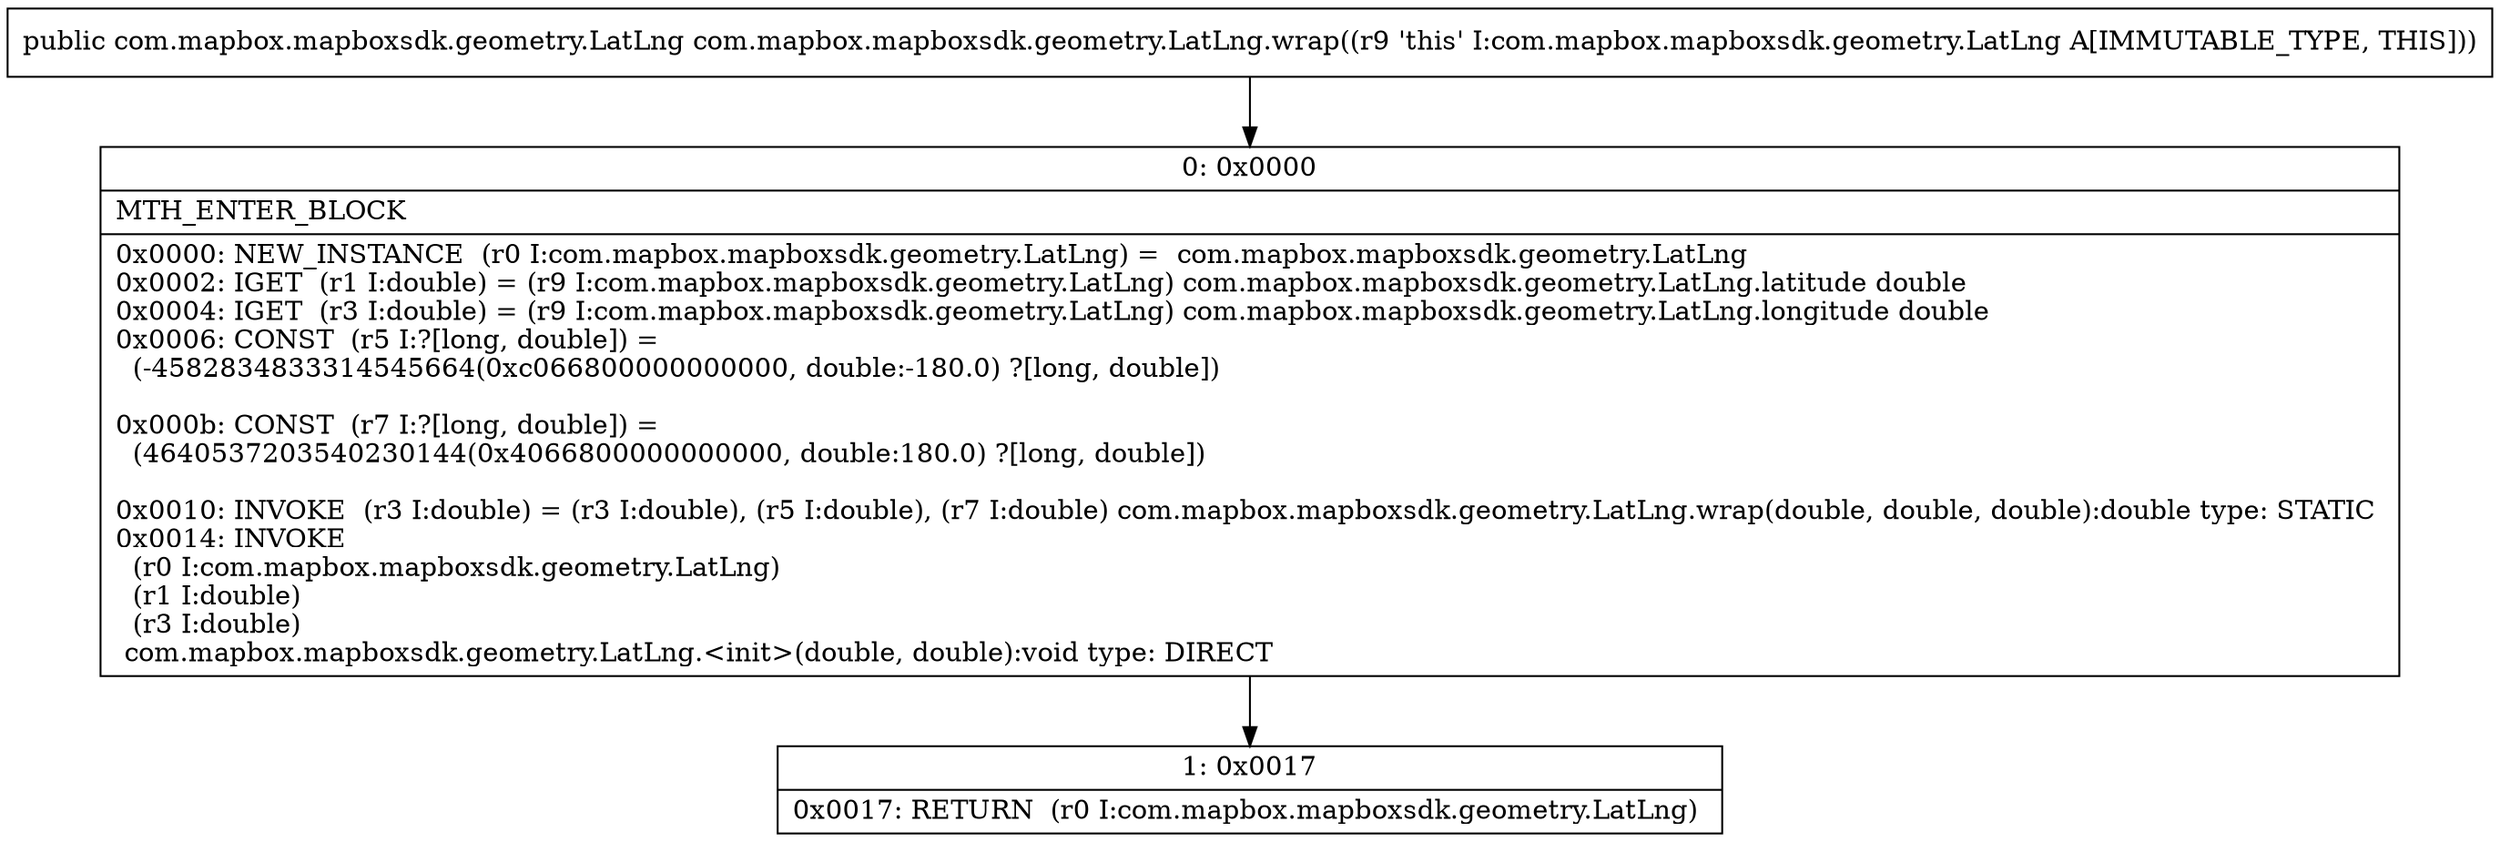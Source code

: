 digraph "CFG forcom.mapbox.mapboxsdk.geometry.LatLng.wrap()Lcom\/mapbox\/mapboxsdk\/geometry\/LatLng;" {
Node_0 [shape=record,label="{0\:\ 0x0000|MTH_ENTER_BLOCK\l|0x0000: NEW_INSTANCE  (r0 I:com.mapbox.mapboxsdk.geometry.LatLng) =  com.mapbox.mapboxsdk.geometry.LatLng \l0x0002: IGET  (r1 I:double) = (r9 I:com.mapbox.mapboxsdk.geometry.LatLng) com.mapbox.mapboxsdk.geometry.LatLng.latitude double \l0x0004: IGET  (r3 I:double) = (r9 I:com.mapbox.mapboxsdk.geometry.LatLng) com.mapbox.mapboxsdk.geometry.LatLng.longitude double \l0x0006: CONST  (r5 I:?[long, double]) = \l  (\-4582834833314545664(0xc066800000000000, double:\-180.0) ?[long, double])\l \l0x000b: CONST  (r7 I:?[long, double]) = \l  (4640537203540230144(0x4066800000000000, double:180.0) ?[long, double])\l \l0x0010: INVOKE  (r3 I:double) = (r3 I:double), (r5 I:double), (r7 I:double) com.mapbox.mapboxsdk.geometry.LatLng.wrap(double, double, double):double type: STATIC \l0x0014: INVOKE  \l  (r0 I:com.mapbox.mapboxsdk.geometry.LatLng)\l  (r1 I:double)\l  (r3 I:double)\l com.mapbox.mapboxsdk.geometry.LatLng.\<init\>(double, double):void type: DIRECT \l}"];
Node_1 [shape=record,label="{1\:\ 0x0017|0x0017: RETURN  (r0 I:com.mapbox.mapboxsdk.geometry.LatLng) \l}"];
MethodNode[shape=record,label="{public com.mapbox.mapboxsdk.geometry.LatLng com.mapbox.mapboxsdk.geometry.LatLng.wrap((r9 'this' I:com.mapbox.mapboxsdk.geometry.LatLng A[IMMUTABLE_TYPE, THIS])) }"];
MethodNode -> Node_0;
Node_0 -> Node_1;
}

